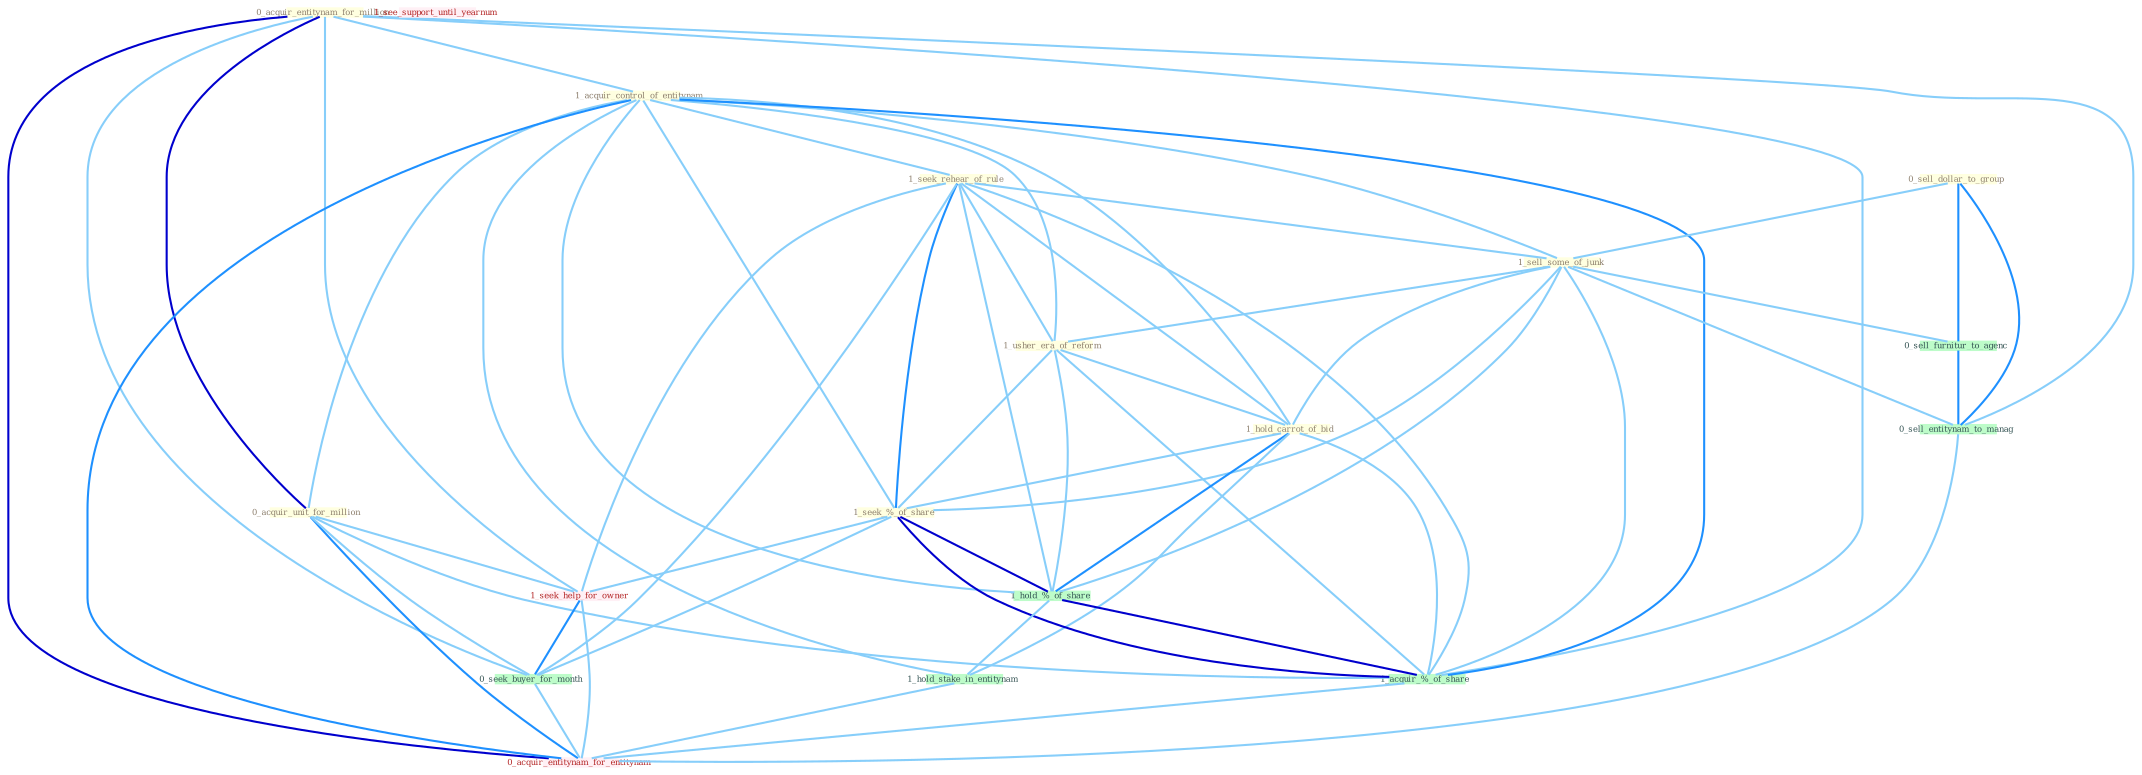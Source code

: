 Graph G{ 
    node
    [shape=polygon,style=filled,width=.5,height=.06,color="#BDFCC9",fixedsize=true,fontsize=4,
    fontcolor="#2f4f4f"];
    {node
    [color="#ffffe0", fontcolor="#8b7d6b"] "0_acquir_entitynam_for_million " "1_acquir_control_of_entitynam " "1_seek_rehear_of_rule " "0_sell_dollar_to_group " "0_acquir_unit_for_million " "1_sell_some_of_junk " "1_usher_era_of_reform " "1_hold_carrot_of_bid " "1_seek_%_of_share "}
{node [color="#fff0f5", fontcolor="#b22222"] "1_seek_help_for_owner " "1_see_support_until_yearnum " "0_acquir_entitynam_for_entitynam "}
edge [color="#B0E2FF"];

	"0_acquir_entitynam_for_million " -- "1_acquir_control_of_entitynam " [w="1", color="#87cefa" ];
	"0_acquir_entitynam_for_million " -- "0_acquir_unit_for_million " [w="3", color="#0000cd" , len=0.6];
	"0_acquir_entitynam_for_million " -- "1_seek_help_for_owner " [w="1", color="#87cefa" ];
	"0_acquir_entitynam_for_million " -- "0_seek_buyer_for_month " [w="1", color="#87cefa" ];
	"0_acquir_entitynam_for_million " -- "1_acquir_%_of_share " [w="1", color="#87cefa" ];
	"0_acquir_entitynam_for_million " -- "0_sell_entitynam_to_manag " [w="1", color="#87cefa" ];
	"0_acquir_entitynam_for_million " -- "0_acquir_entitynam_for_entitynam " [w="3", color="#0000cd" , len=0.6];
	"1_acquir_control_of_entitynam " -- "1_seek_rehear_of_rule " [w="1", color="#87cefa" ];
	"1_acquir_control_of_entitynam " -- "0_acquir_unit_for_million " [w="1", color="#87cefa" ];
	"1_acquir_control_of_entitynam " -- "1_sell_some_of_junk " [w="1", color="#87cefa" ];
	"1_acquir_control_of_entitynam " -- "1_usher_era_of_reform " [w="1", color="#87cefa" ];
	"1_acquir_control_of_entitynam " -- "1_hold_carrot_of_bid " [w="1", color="#87cefa" ];
	"1_acquir_control_of_entitynam " -- "1_seek_%_of_share " [w="1", color="#87cefa" ];
	"1_acquir_control_of_entitynam " -- "1_hold_%_of_share " [w="1", color="#87cefa" ];
	"1_acquir_control_of_entitynam " -- "1_hold_stake_in_entitynam " [w="1", color="#87cefa" ];
	"1_acquir_control_of_entitynam " -- "1_acquir_%_of_share " [w="2", color="#1e90ff" , len=0.8];
	"1_acquir_control_of_entitynam " -- "0_acquir_entitynam_for_entitynam " [w="2", color="#1e90ff" , len=0.8];
	"1_seek_rehear_of_rule " -- "1_sell_some_of_junk " [w="1", color="#87cefa" ];
	"1_seek_rehear_of_rule " -- "1_usher_era_of_reform " [w="1", color="#87cefa" ];
	"1_seek_rehear_of_rule " -- "1_hold_carrot_of_bid " [w="1", color="#87cefa" ];
	"1_seek_rehear_of_rule " -- "1_seek_%_of_share " [w="2", color="#1e90ff" , len=0.8];
	"1_seek_rehear_of_rule " -- "1_hold_%_of_share " [w="1", color="#87cefa" ];
	"1_seek_rehear_of_rule " -- "1_seek_help_for_owner " [w="1", color="#87cefa" ];
	"1_seek_rehear_of_rule " -- "0_seek_buyer_for_month " [w="1", color="#87cefa" ];
	"1_seek_rehear_of_rule " -- "1_acquir_%_of_share " [w="1", color="#87cefa" ];
	"0_sell_dollar_to_group " -- "1_sell_some_of_junk " [w="1", color="#87cefa" ];
	"0_sell_dollar_to_group " -- "0_sell_furnitur_to_agenc " [w="2", color="#1e90ff" , len=0.8];
	"0_sell_dollar_to_group " -- "0_sell_entitynam_to_manag " [w="2", color="#1e90ff" , len=0.8];
	"0_acquir_unit_for_million " -- "1_seek_help_for_owner " [w="1", color="#87cefa" ];
	"0_acquir_unit_for_million " -- "0_seek_buyer_for_month " [w="1", color="#87cefa" ];
	"0_acquir_unit_for_million " -- "1_acquir_%_of_share " [w="1", color="#87cefa" ];
	"0_acquir_unit_for_million " -- "0_acquir_entitynam_for_entitynam " [w="2", color="#1e90ff" , len=0.8];
	"1_sell_some_of_junk " -- "1_usher_era_of_reform " [w="1", color="#87cefa" ];
	"1_sell_some_of_junk " -- "1_hold_carrot_of_bid " [w="1", color="#87cefa" ];
	"1_sell_some_of_junk " -- "1_seek_%_of_share " [w="1", color="#87cefa" ];
	"1_sell_some_of_junk " -- "1_hold_%_of_share " [w="1", color="#87cefa" ];
	"1_sell_some_of_junk " -- "1_acquir_%_of_share " [w="1", color="#87cefa" ];
	"1_sell_some_of_junk " -- "0_sell_furnitur_to_agenc " [w="1", color="#87cefa" ];
	"1_sell_some_of_junk " -- "0_sell_entitynam_to_manag " [w="1", color="#87cefa" ];
	"1_usher_era_of_reform " -- "1_hold_carrot_of_bid " [w="1", color="#87cefa" ];
	"1_usher_era_of_reform " -- "1_seek_%_of_share " [w="1", color="#87cefa" ];
	"1_usher_era_of_reform " -- "1_hold_%_of_share " [w="1", color="#87cefa" ];
	"1_usher_era_of_reform " -- "1_acquir_%_of_share " [w="1", color="#87cefa" ];
	"1_hold_carrot_of_bid " -- "1_seek_%_of_share " [w="1", color="#87cefa" ];
	"1_hold_carrot_of_bid " -- "1_hold_%_of_share " [w="2", color="#1e90ff" , len=0.8];
	"1_hold_carrot_of_bid " -- "1_hold_stake_in_entitynam " [w="1", color="#87cefa" ];
	"1_hold_carrot_of_bid " -- "1_acquir_%_of_share " [w="1", color="#87cefa" ];
	"1_seek_%_of_share " -- "1_hold_%_of_share " [w="3", color="#0000cd" , len=0.6];
	"1_seek_%_of_share " -- "1_seek_help_for_owner " [w="1", color="#87cefa" ];
	"1_seek_%_of_share " -- "0_seek_buyer_for_month " [w="1", color="#87cefa" ];
	"1_seek_%_of_share " -- "1_acquir_%_of_share " [w="3", color="#0000cd" , len=0.6];
	"1_hold_%_of_share " -- "1_hold_stake_in_entitynam " [w="1", color="#87cefa" ];
	"1_hold_%_of_share " -- "1_acquir_%_of_share " [w="3", color="#0000cd" , len=0.6];
	"1_hold_stake_in_entitynam " -- "0_acquir_entitynam_for_entitynam " [w="1", color="#87cefa" ];
	"1_seek_help_for_owner " -- "0_seek_buyer_for_month " [w="2", color="#1e90ff" , len=0.8];
	"1_seek_help_for_owner " -- "0_acquir_entitynam_for_entitynam " [w="1", color="#87cefa" ];
	"0_seek_buyer_for_month " -- "0_acquir_entitynam_for_entitynam " [w="1", color="#87cefa" ];
	"1_acquir_%_of_share " -- "0_acquir_entitynam_for_entitynam " [w="1", color="#87cefa" ];
	"0_sell_furnitur_to_agenc " -- "0_sell_entitynam_to_manag " [w="2", color="#1e90ff" , len=0.8];
	"0_sell_entitynam_to_manag " -- "0_acquir_entitynam_for_entitynam " [w="1", color="#87cefa" ];
}